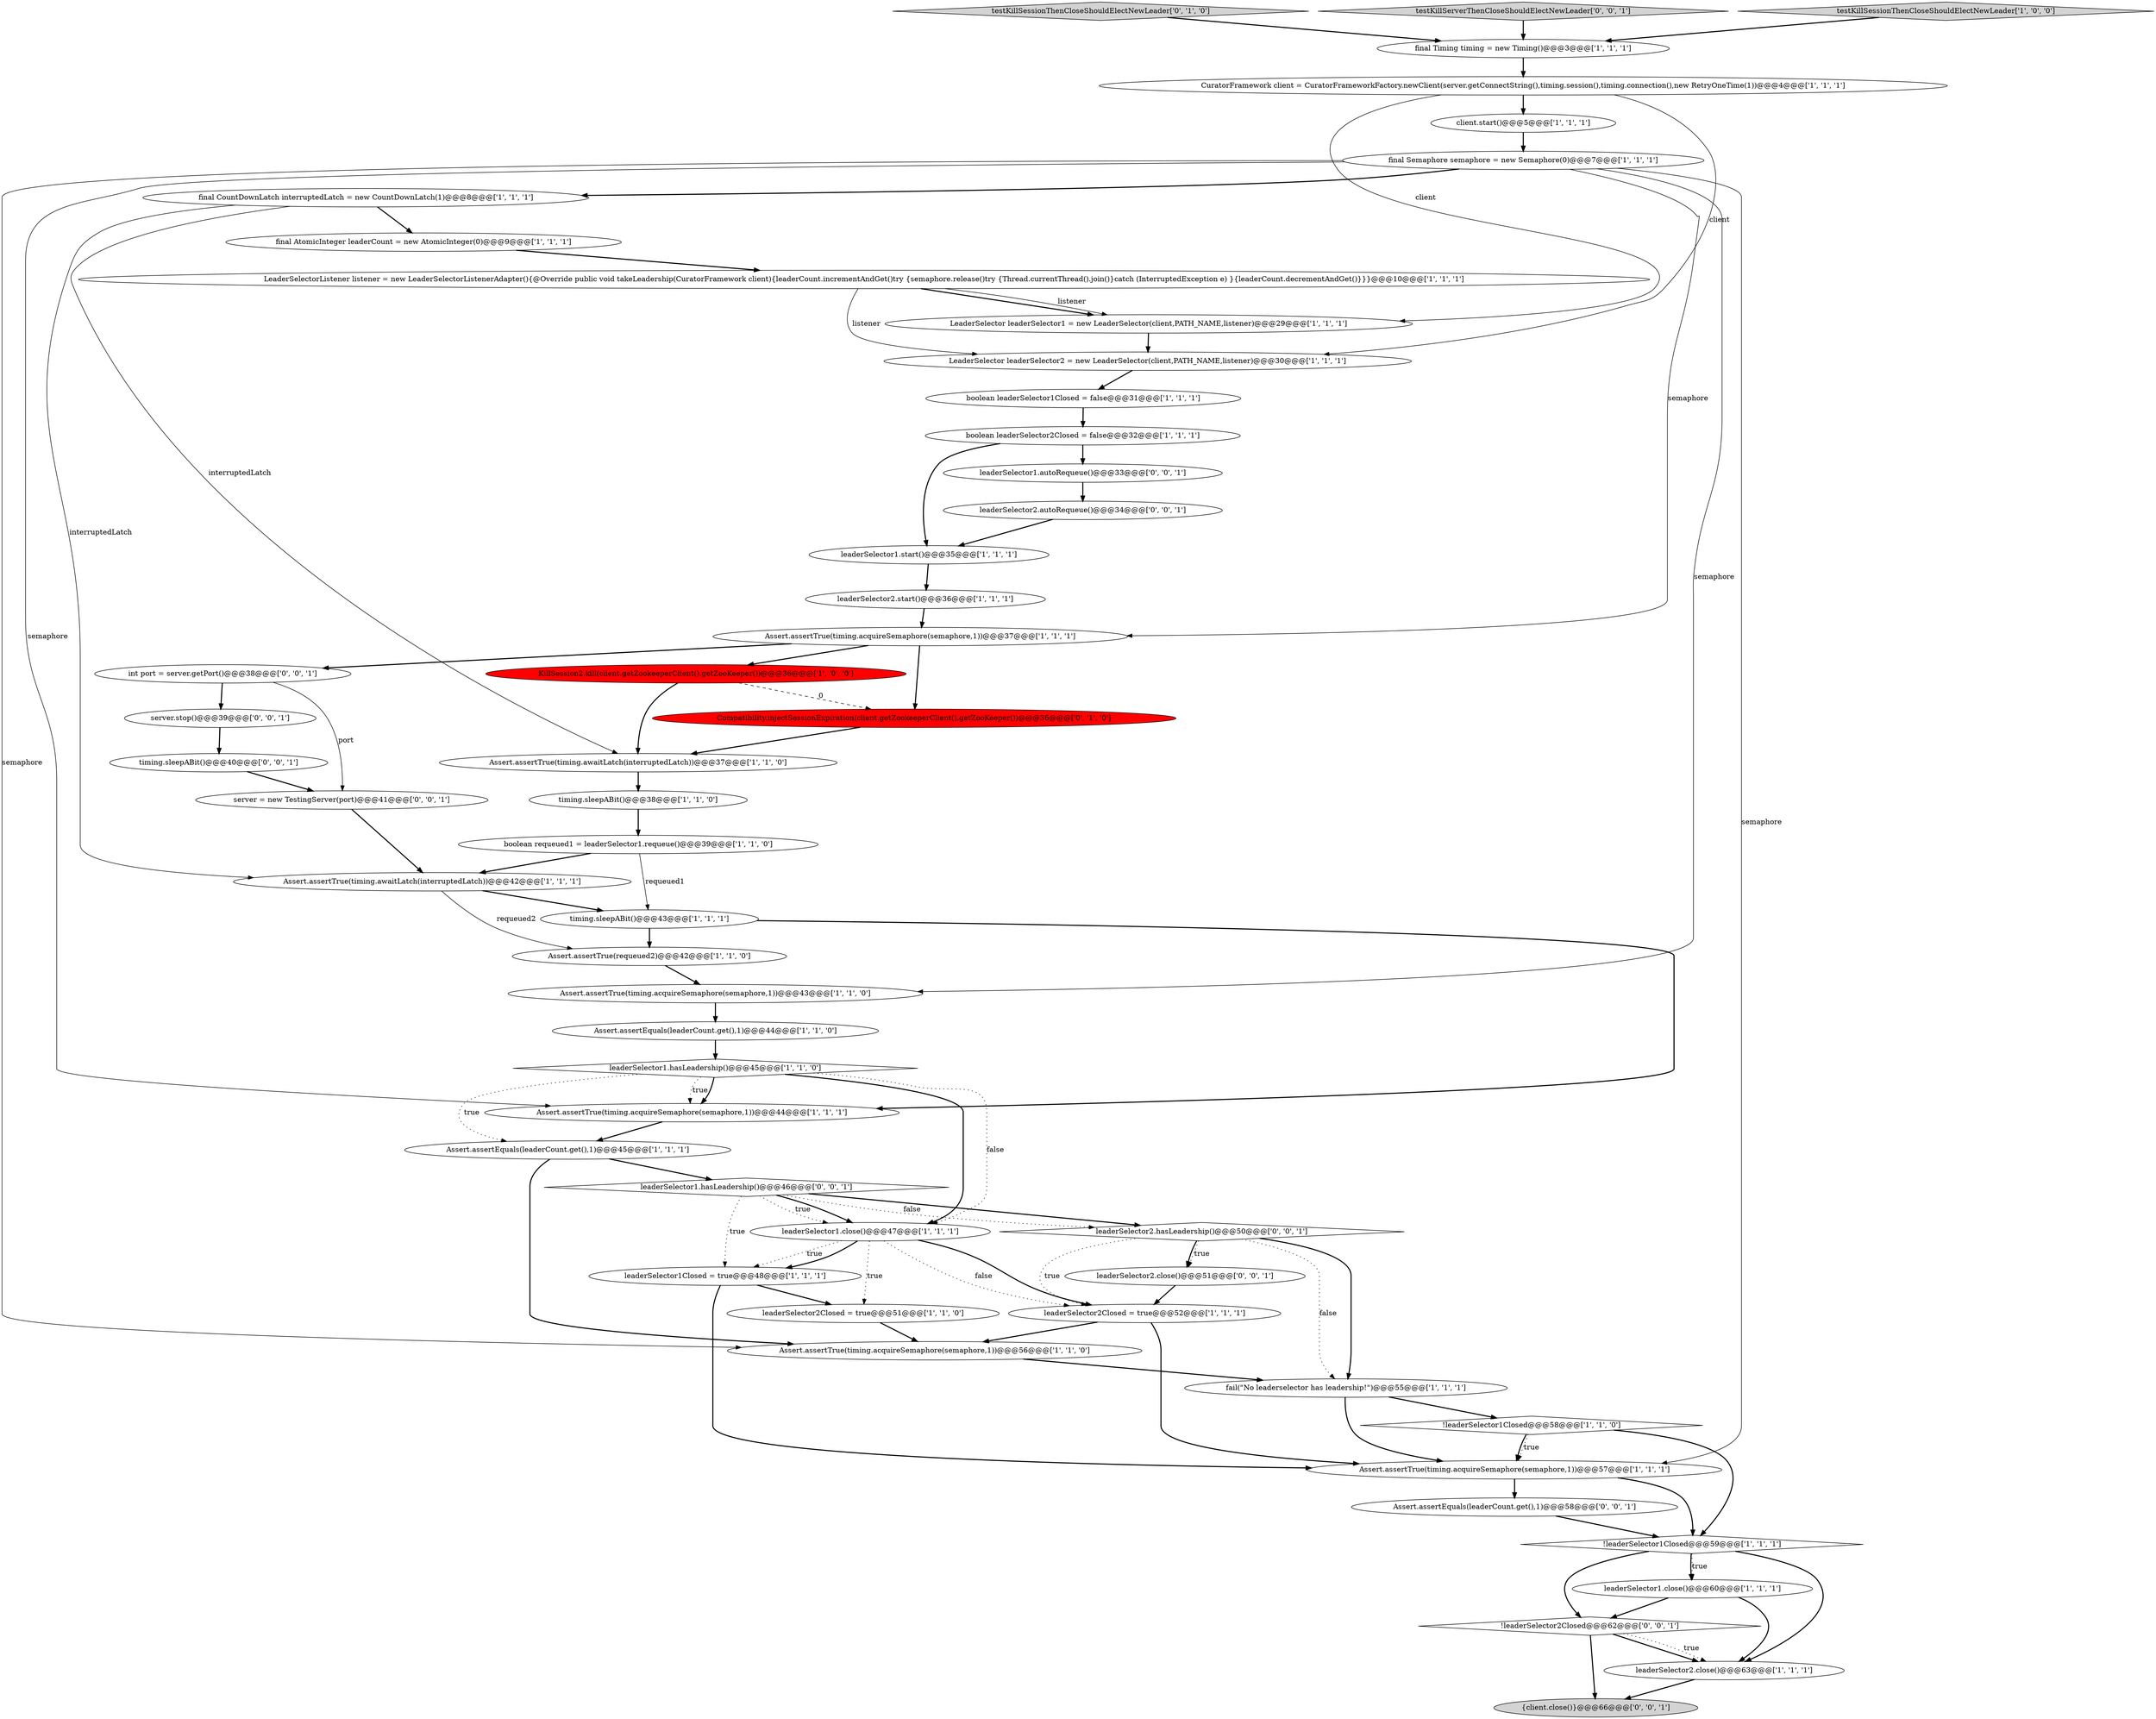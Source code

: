 digraph {
47 [style = filled, label = "leaderSelector1.hasLeadership()@@@46@@@['0', '0', '1']", fillcolor = white, shape = diamond image = "AAA0AAABBB3BBB"];
24 [style = filled, label = "boolean leaderSelector2Closed = false@@@32@@@['1', '1', '1']", fillcolor = white, shape = ellipse image = "AAA0AAABBB1BBB"];
26 [style = filled, label = "leaderSelector1.start()@@@35@@@['1', '1', '1']", fillcolor = white, shape = ellipse image = "AAA0AAABBB1BBB"];
12 [style = filled, label = "Assert.assertTrue(timing.acquireSemaphore(semaphore,1))@@@43@@@['1', '1', '0']", fillcolor = white, shape = ellipse image = "AAA0AAABBB1BBB"];
36 [style = filled, label = "!leaderSelector1Closed@@@59@@@['1', '1', '1']", fillcolor = white, shape = diamond image = "AAA0AAABBB1BBB"];
50 [style = filled, label = "leaderSelector1.autoRequeue()@@@33@@@['0', '0', '1']", fillcolor = white, shape = ellipse image = "AAA0AAABBB3BBB"];
20 [style = filled, label = "Assert.assertEquals(leaderCount.get(),1)@@@44@@@['1', '1', '0']", fillcolor = white, shape = ellipse image = "AAA0AAABBB1BBB"];
38 [style = filled, label = "testKillSessionThenCloseShouldElectNewLeader['0', '1', '0']", fillcolor = lightgray, shape = diamond image = "AAA0AAABBB2BBB"];
34 [style = filled, label = "client.start()@@@5@@@['1', '1', '1']", fillcolor = white, shape = ellipse image = "AAA0AAABBB1BBB"];
49 [style = filled, label = "server = new TestingServer(port)@@@41@@@['0', '0', '1']", fillcolor = white, shape = ellipse image = "AAA0AAABBB3BBB"];
6 [style = filled, label = "fail(\"No leaderselector has leadership!\")@@@55@@@['1', '1', '1']", fillcolor = white, shape = ellipse image = "AAA0AAABBB1BBB"];
7 [style = filled, label = "boolean leaderSelector1Closed = false@@@31@@@['1', '1', '1']", fillcolor = white, shape = ellipse image = "AAA0AAABBB1BBB"];
5 [style = filled, label = "leaderSelector1.close()@@@47@@@['1', '1', '1']", fillcolor = white, shape = ellipse image = "AAA0AAABBB1BBB"];
48 [style = filled, label = "!leaderSelector2Closed@@@62@@@['0', '0', '1']", fillcolor = white, shape = diamond image = "AAA0AAABBB3BBB"];
17 [style = filled, label = "KillSession2.kill(client.getZookeeperClient().getZooKeeper())@@@36@@@['1', '0', '0']", fillcolor = red, shape = ellipse image = "AAA1AAABBB1BBB"];
19 [style = filled, label = "leaderSelector2Closed = true@@@52@@@['1', '1', '1']", fillcolor = white, shape = ellipse image = "AAA0AAABBB1BBB"];
30 [style = filled, label = "final Semaphore semaphore = new Semaphore(0)@@@7@@@['1', '1', '1']", fillcolor = white, shape = ellipse image = "AAA0AAABBB1BBB"];
33 [style = filled, label = "final CountDownLatch interruptedLatch = new CountDownLatch(1)@@@8@@@['1', '1', '1']", fillcolor = white, shape = ellipse image = "AAA0AAABBB1BBB"];
27 [style = filled, label = "leaderSelector2.close()@@@63@@@['1', '1', '1']", fillcolor = white, shape = ellipse image = "AAA0AAABBB1BBB"];
10 [style = filled, label = "LeaderSelector leaderSelector2 = new LeaderSelector(client,PATH_NAME,listener)@@@30@@@['1', '1', '1']", fillcolor = white, shape = ellipse image = "AAA0AAABBB1BBB"];
18 [style = filled, label = "leaderSelector1.close()@@@60@@@['1', '1', '1']", fillcolor = white, shape = ellipse image = "AAA0AAABBB1BBB"];
14 [style = filled, label = "boolean requeued1 = leaderSelector1.requeue()@@@39@@@['1', '1', '0']", fillcolor = white, shape = ellipse image = "AAA0AAABBB1BBB"];
41 [style = filled, label = "{client.close()}@@@66@@@['0', '0', '1']", fillcolor = lightgray, shape = ellipse image = "AAA0AAABBB3BBB"];
40 [style = filled, label = "testKillServerThenCloseShouldElectNewLeader['0', '0', '1']", fillcolor = lightgray, shape = diamond image = "AAA0AAABBB3BBB"];
31 [style = filled, label = "leaderSelector1Closed = true@@@48@@@['1', '1', '1']", fillcolor = white, shape = ellipse image = "AAA0AAABBB1BBB"];
1 [style = filled, label = "leaderSelector1.hasLeadership()@@@45@@@['1', '1', '0']", fillcolor = white, shape = diamond image = "AAA0AAABBB1BBB"];
21 [style = filled, label = "Assert.assertTrue(timing.acquireSemaphore(semaphore,1))@@@44@@@['1', '1', '1']", fillcolor = white, shape = ellipse image = "AAA0AAABBB1BBB"];
13 [style = filled, label = "Assert.assertTrue(requeued2)@@@42@@@['1', '1', '0']", fillcolor = white, shape = ellipse image = "AAA0AAABBB1BBB"];
0 [style = filled, label = "Assert.assertTrue(timing.awaitLatch(interruptedLatch))@@@37@@@['1', '1', '0']", fillcolor = white, shape = ellipse image = "AAA0AAABBB1BBB"];
44 [style = filled, label = "int port = server.getPort()@@@38@@@['0', '0', '1']", fillcolor = white, shape = ellipse image = "AAA0AAABBB3BBB"];
3 [style = filled, label = "testKillSessionThenCloseShouldElectNewLeader['1', '0', '0']", fillcolor = lightgray, shape = diamond image = "AAA0AAABBB1BBB"];
35 [style = filled, label = "Assert.assertTrue(timing.acquireSemaphore(semaphore,1))@@@57@@@['1', '1', '1']", fillcolor = white, shape = ellipse image = "AAA0AAABBB1BBB"];
4 [style = filled, label = "Assert.assertTrue(timing.acquireSemaphore(semaphore,1))@@@56@@@['1', '1', '0']", fillcolor = white, shape = ellipse image = "AAA0AAABBB1BBB"];
39 [style = filled, label = "Compatibility.injectSessionExpiration(client.getZookeeperClient().getZooKeeper())@@@36@@@['0', '1', '0']", fillcolor = red, shape = ellipse image = "AAA1AAABBB2BBB"];
51 [style = filled, label = "Assert.assertEquals(leaderCount.get(),1)@@@58@@@['0', '0', '1']", fillcolor = white, shape = ellipse image = "AAA0AAABBB3BBB"];
28 [style = filled, label = "timing.sleepABit()@@@43@@@['1', '1', '1']", fillcolor = white, shape = ellipse image = "AAA0AAABBB1BBB"];
16 [style = filled, label = "Assert.assertTrue(timing.acquireSemaphore(semaphore,1))@@@37@@@['1', '1', '1']", fillcolor = white, shape = ellipse image = "AAA0AAABBB1BBB"];
52 [style = filled, label = "leaderSelector2.autoRequeue()@@@34@@@['0', '0', '1']", fillcolor = white, shape = ellipse image = "AAA0AAABBB3BBB"];
9 [style = filled, label = "final AtomicInteger leaderCount = new AtomicInteger(0)@@@9@@@['1', '1', '1']", fillcolor = white, shape = ellipse image = "AAA0AAABBB1BBB"];
29 [style = filled, label = "final Timing timing = new Timing()@@@3@@@['1', '1', '1']", fillcolor = white, shape = ellipse image = "AAA0AAABBB1BBB"];
46 [style = filled, label = "server.stop()@@@39@@@['0', '0', '1']", fillcolor = white, shape = ellipse image = "AAA0AAABBB3BBB"];
45 [style = filled, label = "timing.sleepABit()@@@40@@@['0', '0', '1']", fillcolor = white, shape = ellipse image = "AAA0AAABBB3BBB"];
23 [style = filled, label = "leaderSelector2Closed = true@@@51@@@['1', '1', '0']", fillcolor = white, shape = ellipse image = "AAA0AAABBB1BBB"];
32 [style = filled, label = "!leaderSelector1Closed@@@58@@@['1', '1', '0']", fillcolor = white, shape = diamond image = "AAA0AAABBB1BBB"];
22 [style = filled, label = "CuratorFramework client = CuratorFrameworkFactory.newClient(server.getConnectString(),timing.session(),timing.connection(),new RetryOneTime(1))@@@4@@@['1', '1', '1']", fillcolor = white, shape = ellipse image = "AAA0AAABBB1BBB"];
42 [style = filled, label = "leaderSelector2.close()@@@51@@@['0', '0', '1']", fillcolor = white, shape = ellipse image = "AAA0AAABBB3BBB"];
43 [style = filled, label = "leaderSelector2.hasLeadership()@@@50@@@['0', '0', '1']", fillcolor = white, shape = diamond image = "AAA0AAABBB3BBB"];
11 [style = filled, label = "Assert.assertEquals(leaderCount.get(),1)@@@45@@@['1', '1', '1']", fillcolor = white, shape = ellipse image = "AAA0AAABBB1BBB"];
37 [style = filled, label = "timing.sleepABit()@@@38@@@['1', '1', '0']", fillcolor = white, shape = ellipse image = "AAA0AAABBB1BBB"];
25 [style = filled, label = "LeaderSelectorListener listener = new LeaderSelectorListenerAdapter(){@Override public void takeLeadership(CuratorFramework client){leaderCount.incrementAndGet()try {semaphore.release()try {Thread.currentThread().join()}catch (InterruptedException e) }{leaderCount.decrementAndGet()}}}@@@10@@@['1', '1', '1']", fillcolor = white, shape = ellipse image = "AAA0AAABBB1BBB"];
2 [style = filled, label = "Assert.assertTrue(timing.awaitLatch(interruptedLatch))@@@42@@@['1', '1', '1']", fillcolor = white, shape = ellipse image = "AAA0AAABBB1BBB"];
8 [style = filled, label = "leaderSelector2.start()@@@36@@@['1', '1', '1']", fillcolor = white, shape = ellipse image = "AAA0AAABBB1BBB"];
15 [style = filled, label = "LeaderSelector leaderSelector1 = new LeaderSelector(client,PATH_NAME,listener)@@@29@@@['1', '1', '1']", fillcolor = white, shape = ellipse image = "AAA0AAABBB1BBB"];
1->5 [style = bold, label=""];
32->35 [style = bold, label=""];
8->16 [style = bold, label=""];
15->10 [style = bold, label=""];
6->35 [style = bold, label=""];
5->23 [style = dotted, label="true"];
43->42 [style = bold, label=""];
1->21 [style = dotted, label="true"];
48->27 [style = bold, label=""];
47->43 [style = dotted, label="false"];
44->46 [style = bold, label=""];
28->21 [style = bold, label=""];
31->35 [style = bold, label=""];
1->21 [style = bold, label=""];
36->18 [style = bold, label=""];
25->15 [style = bold, label=""];
1->5 [style = dotted, label="false"];
2->28 [style = bold, label=""];
42->19 [style = bold, label=""];
6->32 [style = bold, label=""];
48->41 [style = bold, label=""];
32->35 [style = dotted, label="true"];
30->35 [style = solid, label="semaphore"];
47->5 [style = dotted, label="true"];
47->43 [style = bold, label=""];
16->17 [style = bold, label=""];
33->2 [style = solid, label="interruptedLatch"];
10->7 [style = bold, label=""];
7->24 [style = bold, label=""];
13->12 [style = bold, label=""];
21->11 [style = bold, label=""];
33->0 [style = solid, label="interruptedLatch"];
32->36 [style = bold, label=""];
16->39 [style = bold, label=""];
25->15 [style = solid, label="listener"];
30->16 [style = solid, label="semaphore"];
3->29 [style = bold, label=""];
35->51 [style = bold, label=""];
40->29 [style = bold, label=""];
52->26 [style = bold, label=""];
17->39 [style = dashed, label="0"];
30->33 [style = bold, label=""];
22->15 [style = solid, label="client"];
5->31 [style = dotted, label="true"];
11->4 [style = bold, label=""];
12->20 [style = bold, label=""];
43->6 [style = dotted, label="false"];
48->27 [style = dotted, label="true"];
26->8 [style = bold, label=""];
2->13 [style = solid, label="requeued2"];
22->10 [style = solid, label="client"];
20->1 [style = bold, label=""];
44->49 [style = solid, label="port"];
5->19 [style = bold, label=""];
24->26 [style = bold, label=""];
18->48 [style = bold, label=""];
17->0 [style = bold, label=""];
25->10 [style = solid, label="listener"];
51->36 [style = bold, label=""];
30->12 [style = solid, label="semaphore"];
16->44 [style = bold, label=""];
19->35 [style = bold, label=""];
47->5 [style = bold, label=""];
11->47 [style = bold, label=""];
49->2 [style = bold, label=""];
14->2 [style = bold, label=""];
36->18 [style = dotted, label="true"];
30->4 [style = solid, label="semaphore"];
14->28 [style = solid, label="requeued1"];
24->50 [style = bold, label=""];
5->19 [style = dotted, label="false"];
31->23 [style = bold, label=""];
0->37 [style = bold, label=""];
4->6 [style = bold, label=""];
45->49 [style = bold, label=""];
38->29 [style = bold, label=""];
1->11 [style = dotted, label="true"];
23->4 [style = bold, label=""];
28->13 [style = bold, label=""];
30->21 [style = solid, label="semaphore"];
47->31 [style = dotted, label="true"];
43->42 [style = dotted, label="true"];
33->9 [style = bold, label=""];
34->30 [style = bold, label=""];
50->52 [style = bold, label=""];
43->6 [style = bold, label=""];
37->14 [style = bold, label=""];
39->0 [style = bold, label=""];
36->27 [style = bold, label=""];
5->31 [style = bold, label=""];
18->27 [style = bold, label=""];
9->25 [style = bold, label=""];
22->34 [style = bold, label=""];
36->48 [style = bold, label=""];
27->41 [style = bold, label=""];
46->45 [style = bold, label=""];
19->4 [style = bold, label=""];
29->22 [style = bold, label=""];
35->36 [style = bold, label=""];
43->19 [style = dotted, label="true"];
}
